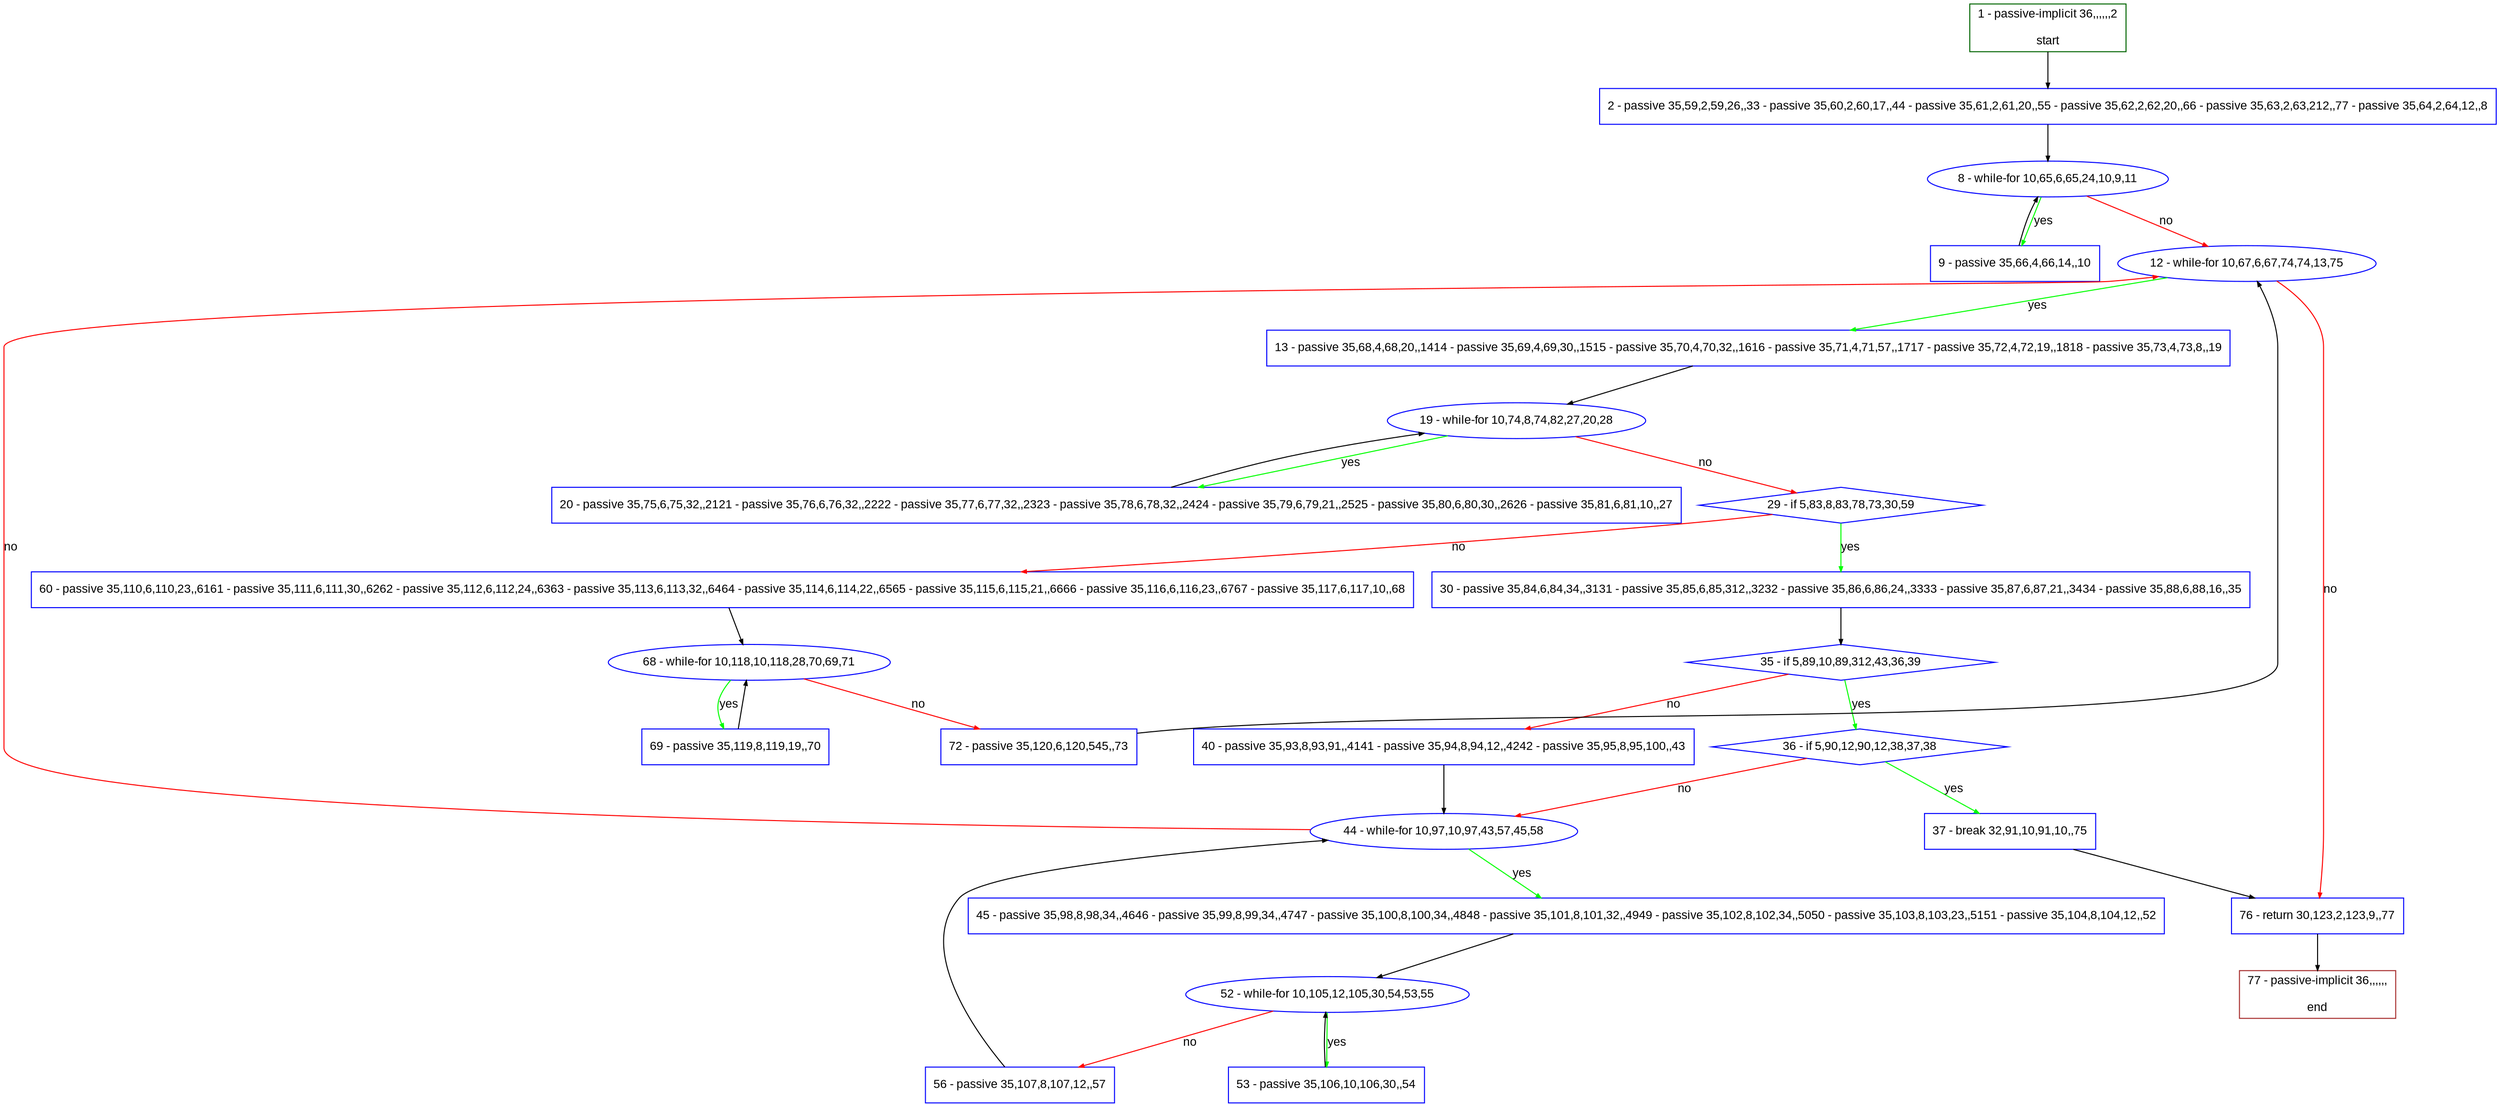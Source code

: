 digraph "" {
  graph [pack="true", label="", fontsize="12", packmode="clust", fontname="Arial", fillcolor="#FFFFCC", bgcolor="white", style="rounded,filled", compound="true"];
  node [node_initialized="no", label="", color="grey", fontsize="12", fillcolor="white", fontname="Arial", style="filled", shape="rectangle", compound="true", fixedsize="false"];
  edge [fontcolor="black", arrowhead="normal", arrowtail="none", arrowsize="0.5", ltail="", label="", color="black", fontsize="12", lhead="", fontname="Arial", dir="forward", compound="true"];
  __N1 [label="2 - passive 35,59,2,59,26,,33 - passive 35,60,2,60,17,,44 - passive 35,61,2,61,20,,55 - passive 35,62,2,62,20,,66 - passive 35,63,2,63,212,,77 - passive 35,64,2,64,12,,8", color="#0000ff", fillcolor="#ffffff", style="filled", shape="box"];
  __N2 [label="1 - passive-implicit 36,,,,,,2\n\nstart", color="#006400", fillcolor="#ffffff", style="filled", shape="box"];
  __N3 [label="8 - while-for 10,65,6,65,24,10,9,11", color="#0000ff", fillcolor="#ffffff", style="filled", shape="oval"];
  __N4 [label="9 - passive 35,66,4,66,14,,10", color="#0000ff", fillcolor="#ffffff", style="filled", shape="box"];
  __N5 [label="12 - while-for 10,67,6,67,74,74,13,75", color="#0000ff", fillcolor="#ffffff", style="filled", shape="oval"];
  __N6 [label="13 - passive 35,68,4,68,20,,1414 - passive 35,69,4,69,30,,1515 - passive 35,70,4,70,32,,1616 - passive 35,71,4,71,57,,1717 - passive 35,72,4,72,19,,1818 - passive 35,73,4,73,8,,19", color="#0000ff", fillcolor="#ffffff", style="filled", shape="box"];
  __N7 [label="76 - return 30,123,2,123,9,,77", color="#0000ff", fillcolor="#ffffff", style="filled", shape="box"];
  __N8 [label="19 - while-for 10,74,8,74,82,27,20,28", color="#0000ff", fillcolor="#ffffff", style="filled", shape="oval"];
  __N9 [label="20 - passive 35,75,6,75,32,,2121 - passive 35,76,6,76,32,,2222 - passive 35,77,6,77,32,,2323 - passive 35,78,6,78,32,,2424 - passive 35,79,6,79,21,,2525 - passive 35,80,6,80,30,,2626 - passive 35,81,6,81,10,,27", color="#0000ff", fillcolor="#ffffff", style="filled", shape="box"];
  __N10 [label="29 - if 5,83,8,83,78,73,30,59", color="#0000ff", fillcolor="#ffffff", style="filled", shape="diamond"];
  __N11 [label="30 - passive 35,84,6,84,34,,3131 - passive 35,85,6,85,312,,3232 - passive 35,86,6,86,24,,3333 - passive 35,87,6,87,21,,3434 - passive 35,88,6,88,16,,35", color="#0000ff", fillcolor="#ffffff", style="filled", shape="box"];
  __N12 [label="60 - passive 35,110,6,110,23,,6161 - passive 35,111,6,111,30,,6262 - passive 35,112,6,112,24,,6363 - passive 35,113,6,113,32,,6464 - passive 35,114,6,114,22,,6565 - passive 35,115,6,115,21,,6666 - passive 35,116,6,116,23,,6767 - passive 35,117,6,117,10,,68", color="#0000ff", fillcolor="#ffffff", style="filled", shape="box"];
  __N13 [label="35 - if 5,89,10,89,312,43,36,39", color="#0000ff", fillcolor="#ffffff", style="filled", shape="diamond"];
  __N14 [label="36 - if 5,90,12,90,12,38,37,38", color="#0000ff", fillcolor="#ffffff", style="filled", shape="diamond"];
  __N15 [label="40 - passive 35,93,8,93,91,,4141 - passive 35,94,8,94,12,,4242 - passive 35,95,8,95,100,,43", color="#0000ff", fillcolor="#ffffff", style="filled", shape="box"];
  __N16 [label="37 - break 32,91,10,91,10,,75", color="#0000ff", fillcolor="#ffffff", style="filled", shape="box"];
  __N17 [label="44 - while-for 10,97,10,97,43,57,45,58", color="#0000ff", fillcolor="#ffffff", style="filled", shape="oval"];
  __N18 [label="45 - passive 35,98,8,98,34,,4646 - passive 35,99,8,99,34,,4747 - passive 35,100,8,100,34,,4848 - passive 35,101,8,101,32,,4949 - passive 35,102,8,102,34,,5050 - passive 35,103,8,103,23,,5151 - passive 35,104,8,104,12,,52", color="#0000ff", fillcolor="#ffffff", style="filled", shape="box"];
  __N19 [label="52 - while-for 10,105,12,105,30,54,53,55", color="#0000ff", fillcolor="#ffffff", style="filled", shape="oval"];
  __N20 [label="53 - passive 35,106,10,106,30,,54", color="#0000ff", fillcolor="#ffffff", style="filled", shape="box"];
  __N21 [label="56 - passive 35,107,8,107,12,,57", color="#0000ff", fillcolor="#ffffff", style="filled", shape="box"];
  __N22 [label="68 - while-for 10,118,10,118,28,70,69,71", color="#0000ff", fillcolor="#ffffff", style="filled", shape="oval"];
  __N23 [label="69 - passive 35,119,8,119,19,,70", color="#0000ff", fillcolor="#ffffff", style="filled", shape="box"];
  __N24 [label="72 - passive 35,120,6,120,545,,73", color="#0000ff", fillcolor="#ffffff", style="filled", shape="box"];
  __N25 [label="77 - passive-implicit 36,,,,,,\n\nend", color="#a52a2a", fillcolor="#ffffff", style="filled", shape="box"];
  __N2 -> __N1 [arrowhead="normal", arrowtail="none", color="#000000", label="", dir="forward"];
  __N1 -> __N3 [arrowhead="normal", arrowtail="none", color="#000000", label="", dir="forward"];
  __N3 -> __N4 [arrowhead="normal", arrowtail="none", color="#00ff00", label="yes", dir="forward"];
  __N4 -> __N3 [arrowhead="normal", arrowtail="none", color="#000000", label="", dir="forward"];
  __N3 -> __N5 [arrowhead="normal", arrowtail="none", color="#ff0000", label="no", dir="forward"];
  __N5 -> __N6 [arrowhead="normal", arrowtail="none", color="#00ff00", label="yes", dir="forward"];
  __N5 -> __N7 [arrowhead="normal", arrowtail="none", color="#ff0000", label="no", dir="forward"];
  __N6 -> __N8 [arrowhead="normal", arrowtail="none", color="#000000", label="", dir="forward"];
  __N8 -> __N9 [arrowhead="normal", arrowtail="none", color="#00ff00", label="yes", dir="forward"];
  __N9 -> __N8 [arrowhead="normal", arrowtail="none", color="#000000", label="", dir="forward"];
  __N8 -> __N10 [arrowhead="normal", arrowtail="none", color="#ff0000", label="no", dir="forward"];
  __N10 -> __N11 [arrowhead="normal", arrowtail="none", color="#00ff00", label="yes", dir="forward"];
  __N10 -> __N12 [arrowhead="normal", arrowtail="none", color="#ff0000", label="no", dir="forward"];
  __N11 -> __N13 [arrowhead="normal", arrowtail="none", color="#000000", label="", dir="forward"];
  __N13 -> __N14 [arrowhead="normal", arrowtail="none", color="#00ff00", label="yes", dir="forward"];
  __N13 -> __N15 [arrowhead="normal", arrowtail="none", color="#ff0000", label="no", dir="forward"];
  __N14 -> __N16 [arrowhead="normal", arrowtail="none", color="#00ff00", label="yes", dir="forward"];
  __N14 -> __N17 [arrowhead="normal", arrowtail="none", color="#ff0000", label="no", dir="forward"];
  __N16 -> __N7 [arrowhead="normal", arrowtail="none", color="#000000", label="", dir="forward"];
  __N15 -> __N17 [arrowhead="normal", arrowtail="none", color="#000000", label="", dir="forward"];
  __N17 -> __N5 [arrowhead="normal", arrowtail="none", color="#ff0000", label="no", dir="forward"];
  __N17 -> __N18 [arrowhead="normal", arrowtail="none", color="#00ff00", label="yes", dir="forward"];
  __N18 -> __N19 [arrowhead="normal", arrowtail="none", color="#000000", label="", dir="forward"];
  __N19 -> __N20 [arrowhead="normal", arrowtail="none", color="#00ff00", label="yes", dir="forward"];
  __N20 -> __N19 [arrowhead="normal", arrowtail="none", color="#000000", label="", dir="forward"];
  __N19 -> __N21 [arrowhead="normal", arrowtail="none", color="#ff0000", label="no", dir="forward"];
  __N21 -> __N17 [arrowhead="normal", arrowtail="none", color="#000000", label="", dir="forward"];
  __N12 -> __N22 [arrowhead="normal", arrowtail="none", color="#000000", label="", dir="forward"];
  __N22 -> __N23 [arrowhead="normal", arrowtail="none", color="#00ff00", label="yes", dir="forward"];
  __N23 -> __N22 [arrowhead="normal", arrowtail="none", color="#000000", label="", dir="forward"];
  __N22 -> __N24 [arrowhead="normal", arrowtail="none", color="#ff0000", label="no", dir="forward"];
  __N24 -> __N5 [arrowhead="normal", arrowtail="none", color="#000000", label="", dir="forward"];
  __N7 -> __N25 [arrowhead="normal", arrowtail="none", color="#000000", label="", dir="forward"];
}
